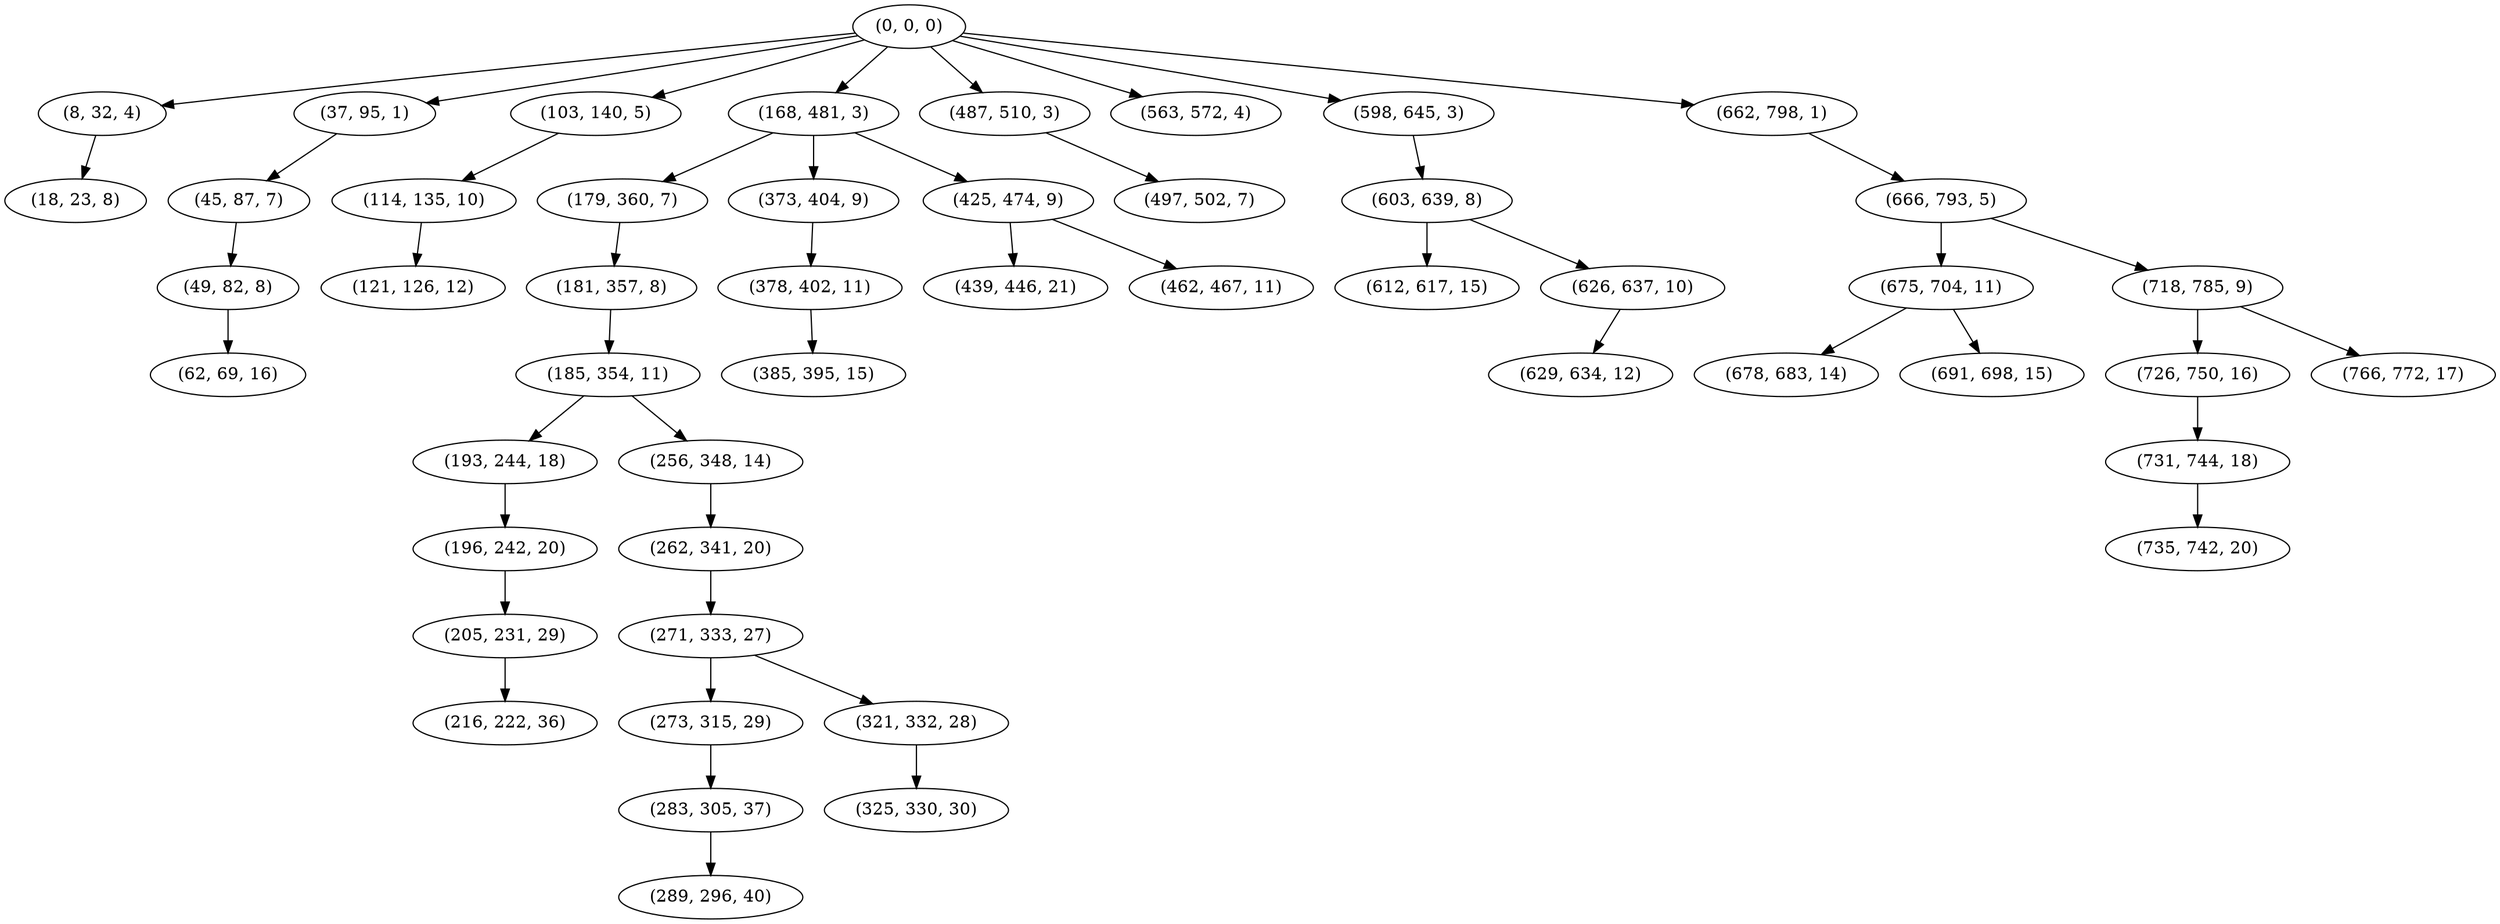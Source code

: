 digraph tree {
    "(0, 0, 0)";
    "(8, 32, 4)";
    "(18, 23, 8)";
    "(37, 95, 1)";
    "(45, 87, 7)";
    "(49, 82, 8)";
    "(62, 69, 16)";
    "(103, 140, 5)";
    "(114, 135, 10)";
    "(121, 126, 12)";
    "(168, 481, 3)";
    "(179, 360, 7)";
    "(181, 357, 8)";
    "(185, 354, 11)";
    "(193, 244, 18)";
    "(196, 242, 20)";
    "(205, 231, 29)";
    "(216, 222, 36)";
    "(256, 348, 14)";
    "(262, 341, 20)";
    "(271, 333, 27)";
    "(273, 315, 29)";
    "(283, 305, 37)";
    "(289, 296, 40)";
    "(321, 332, 28)";
    "(325, 330, 30)";
    "(373, 404, 9)";
    "(378, 402, 11)";
    "(385, 395, 15)";
    "(425, 474, 9)";
    "(439, 446, 21)";
    "(462, 467, 11)";
    "(487, 510, 3)";
    "(497, 502, 7)";
    "(563, 572, 4)";
    "(598, 645, 3)";
    "(603, 639, 8)";
    "(612, 617, 15)";
    "(626, 637, 10)";
    "(629, 634, 12)";
    "(662, 798, 1)";
    "(666, 793, 5)";
    "(675, 704, 11)";
    "(678, 683, 14)";
    "(691, 698, 15)";
    "(718, 785, 9)";
    "(726, 750, 16)";
    "(731, 744, 18)";
    "(735, 742, 20)";
    "(766, 772, 17)";
    "(0, 0, 0)" -> "(8, 32, 4)";
    "(0, 0, 0)" -> "(37, 95, 1)";
    "(0, 0, 0)" -> "(103, 140, 5)";
    "(0, 0, 0)" -> "(168, 481, 3)";
    "(0, 0, 0)" -> "(487, 510, 3)";
    "(0, 0, 0)" -> "(563, 572, 4)";
    "(0, 0, 0)" -> "(598, 645, 3)";
    "(0, 0, 0)" -> "(662, 798, 1)";
    "(8, 32, 4)" -> "(18, 23, 8)";
    "(37, 95, 1)" -> "(45, 87, 7)";
    "(45, 87, 7)" -> "(49, 82, 8)";
    "(49, 82, 8)" -> "(62, 69, 16)";
    "(103, 140, 5)" -> "(114, 135, 10)";
    "(114, 135, 10)" -> "(121, 126, 12)";
    "(168, 481, 3)" -> "(179, 360, 7)";
    "(168, 481, 3)" -> "(373, 404, 9)";
    "(168, 481, 3)" -> "(425, 474, 9)";
    "(179, 360, 7)" -> "(181, 357, 8)";
    "(181, 357, 8)" -> "(185, 354, 11)";
    "(185, 354, 11)" -> "(193, 244, 18)";
    "(185, 354, 11)" -> "(256, 348, 14)";
    "(193, 244, 18)" -> "(196, 242, 20)";
    "(196, 242, 20)" -> "(205, 231, 29)";
    "(205, 231, 29)" -> "(216, 222, 36)";
    "(256, 348, 14)" -> "(262, 341, 20)";
    "(262, 341, 20)" -> "(271, 333, 27)";
    "(271, 333, 27)" -> "(273, 315, 29)";
    "(271, 333, 27)" -> "(321, 332, 28)";
    "(273, 315, 29)" -> "(283, 305, 37)";
    "(283, 305, 37)" -> "(289, 296, 40)";
    "(321, 332, 28)" -> "(325, 330, 30)";
    "(373, 404, 9)" -> "(378, 402, 11)";
    "(378, 402, 11)" -> "(385, 395, 15)";
    "(425, 474, 9)" -> "(439, 446, 21)";
    "(425, 474, 9)" -> "(462, 467, 11)";
    "(487, 510, 3)" -> "(497, 502, 7)";
    "(598, 645, 3)" -> "(603, 639, 8)";
    "(603, 639, 8)" -> "(612, 617, 15)";
    "(603, 639, 8)" -> "(626, 637, 10)";
    "(626, 637, 10)" -> "(629, 634, 12)";
    "(662, 798, 1)" -> "(666, 793, 5)";
    "(666, 793, 5)" -> "(675, 704, 11)";
    "(666, 793, 5)" -> "(718, 785, 9)";
    "(675, 704, 11)" -> "(678, 683, 14)";
    "(675, 704, 11)" -> "(691, 698, 15)";
    "(718, 785, 9)" -> "(726, 750, 16)";
    "(718, 785, 9)" -> "(766, 772, 17)";
    "(726, 750, 16)" -> "(731, 744, 18)";
    "(731, 744, 18)" -> "(735, 742, 20)";
}
